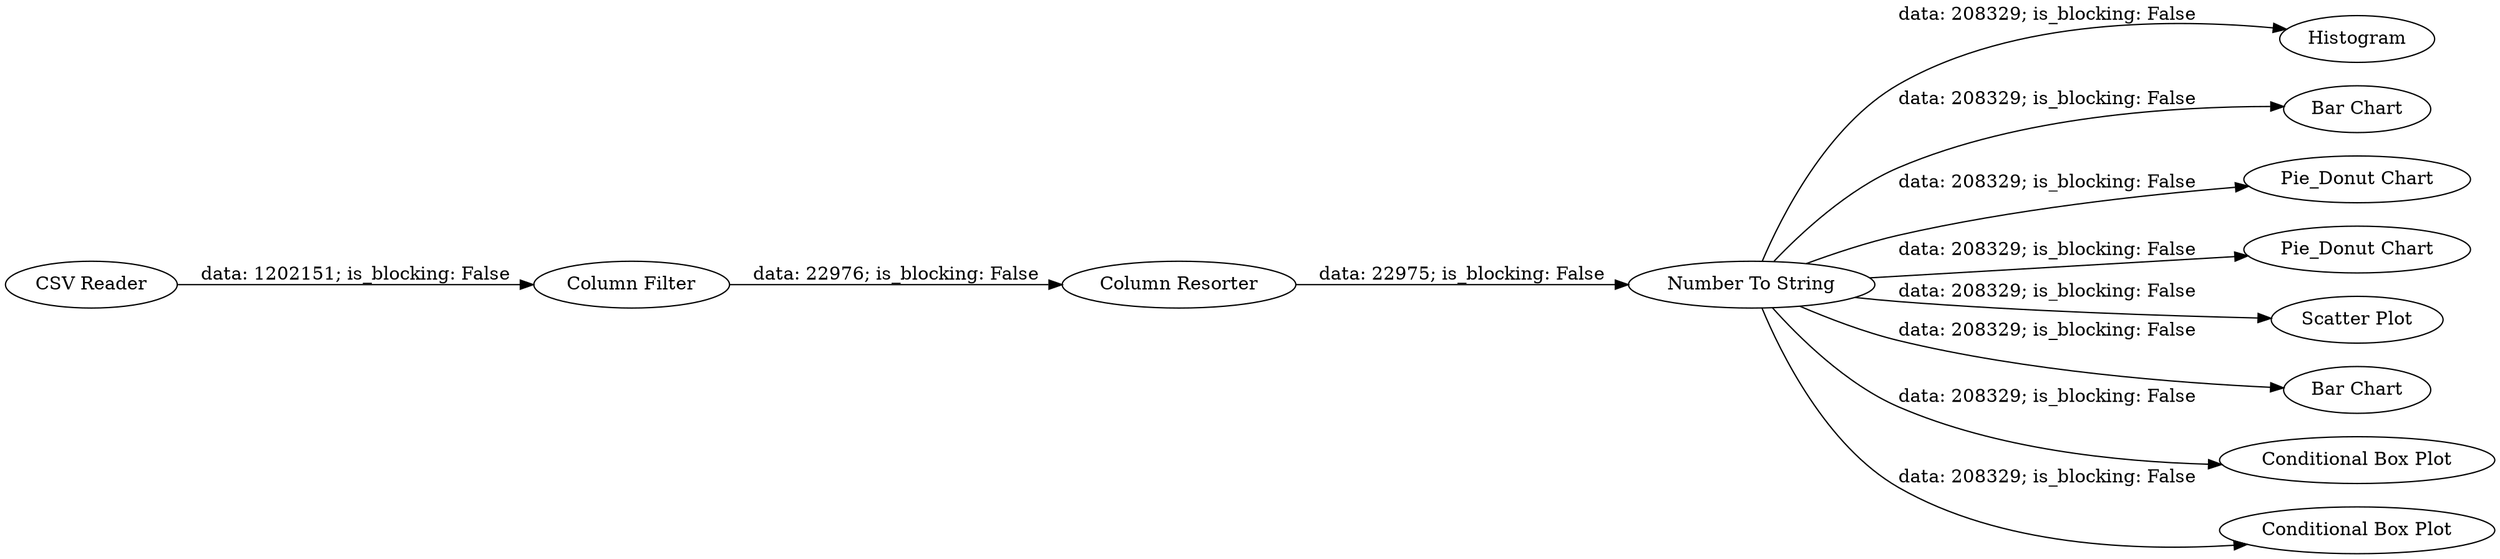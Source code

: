 digraph {
	"-8297471173912719595_12" [label=Histogram]
	"-8297471173912719595_8" [label="Bar Chart"]
	"-8297471173912719595_6" [label="Pie_Donut Chart"]
	"-8297471173912719595_7" [label="Pie_Donut Chart"]
	"-8297471173912719595_10" [label="Scatter Plot"]
	"-8297471173912719595_3" [label="Column Filter"]
	"-8297471173912719595_1" [label="CSV Reader"]
	"-8297471173912719595_9" [label="Bar Chart"]
	"-8297471173912719595_5" [label="Number To String"]
	"-8297471173912719595_14" [label="Conditional Box Plot"]
	"-8297471173912719595_2" [label="Column Resorter"]
	"-8297471173912719595_13" [label="Conditional Box Plot"]
	"-8297471173912719595_5" -> "-8297471173912719595_8" [label="data: 208329; is_blocking: False"]
	"-8297471173912719595_5" -> "-8297471173912719595_13" [label="data: 208329; is_blocking: False"]
	"-8297471173912719595_3" -> "-8297471173912719595_2" [label="data: 22976; is_blocking: False"]
	"-8297471173912719595_5" -> "-8297471173912719595_6" [label="data: 208329; is_blocking: False"]
	"-8297471173912719595_5" -> "-8297471173912719595_9" [label="data: 208329; is_blocking: False"]
	"-8297471173912719595_5" -> "-8297471173912719595_12" [label="data: 208329; is_blocking: False"]
	"-8297471173912719595_5" -> "-8297471173912719595_7" [label="data: 208329; is_blocking: False"]
	"-8297471173912719595_1" -> "-8297471173912719595_3" [label="data: 1202151; is_blocking: False"]
	"-8297471173912719595_5" -> "-8297471173912719595_14" [label="data: 208329; is_blocking: False"]
	"-8297471173912719595_2" -> "-8297471173912719595_5" [label="data: 22975; is_blocking: False"]
	"-8297471173912719595_5" -> "-8297471173912719595_10" [label="data: 208329; is_blocking: False"]
	rankdir=LR
}
